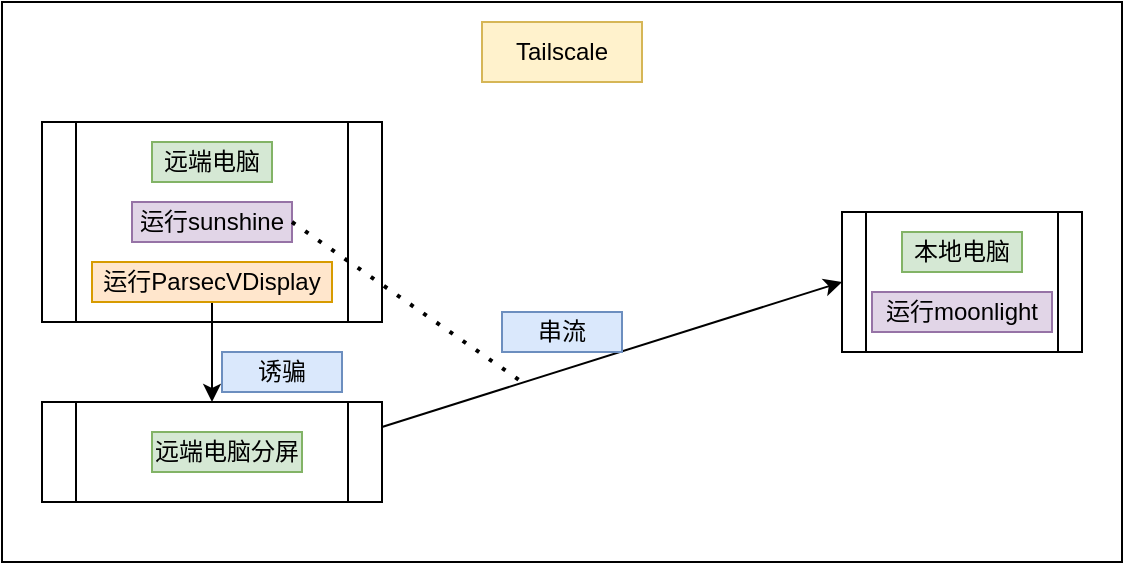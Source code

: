 <mxfile version="25.0.3">
  <diagram name="第 1 页" id="3UHkAFopRm-7_r5-lG0c">
    <mxGraphModel dx="794" dy="466" grid="1" gridSize="10" guides="1" tooltips="1" connect="1" arrows="1" fold="1" page="1" pageScale="1" pageWidth="827" pageHeight="1169" math="0" shadow="0">
      <root>
        <mxCell id="0" />
        <mxCell id="1" parent="0" />
        <mxCell id="ziDhsi5ca6AwWpdhWzap-1" value="" style="rounded=0;whiteSpace=wrap;html=1;" vertex="1" parent="1">
          <mxGeometry x="80" y="30" width="560" height="280" as="geometry" />
        </mxCell>
        <mxCell id="ziDhsi5ca6AwWpdhWzap-2" value="Tailscale" style="text;html=1;align=center;verticalAlign=middle;whiteSpace=wrap;rounded=0;fillColor=#fff2cc;strokeColor=#d6b656;" vertex="1" parent="1">
          <mxGeometry x="320" y="40" width="80" height="30" as="geometry" />
        </mxCell>
        <mxCell id="ziDhsi5ca6AwWpdhWzap-3" value="" style="shape=process;whiteSpace=wrap;html=1;backgroundOutline=1;" vertex="1" parent="1">
          <mxGeometry x="100" y="90" width="170" height="100" as="geometry" />
        </mxCell>
        <mxCell id="ziDhsi5ca6AwWpdhWzap-4" value="" style="shape=process;whiteSpace=wrap;html=1;backgroundOutline=1;" vertex="1" parent="1">
          <mxGeometry x="100" y="230" width="170" height="50" as="geometry" />
        </mxCell>
        <mxCell id="ziDhsi5ca6AwWpdhWzap-5" value="" style="shape=process;whiteSpace=wrap;html=1;backgroundOutline=1;" vertex="1" parent="1">
          <mxGeometry x="500" y="135" width="120" height="70" as="geometry" />
        </mxCell>
        <mxCell id="ziDhsi5ca6AwWpdhWzap-6" value="远端电脑" style="text;html=1;align=center;verticalAlign=middle;whiteSpace=wrap;rounded=0;fillColor=#d5e8d4;strokeColor=#82b366;" vertex="1" parent="1">
          <mxGeometry x="155" y="100" width="60" height="20" as="geometry" />
        </mxCell>
        <mxCell id="ziDhsi5ca6AwWpdhWzap-7" value="本地电脑" style="text;html=1;align=center;verticalAlign=middle;whiteSpace=wrap;rounded=0;fillColor=#d5e8d4;strokeColor=#82b366;" vertex="1" parent="1">
          <mxGeometry x="530" y="145" width="60" height="20" as="geometry" />
        </mxCell>
        <mxCell id="ziDhsi5ca6AwWpdhWzap-8" value="运行sunshine" style="text;html=1;align=center;verticalAlign=middle;whiteSpace=wrap;rounded=0;fillColor=#e1d5e7;strokeColor=#9673a6;" vertex="1" parent="1">
          <mxGeometry x="145" y="130" width="80" height="20" as="geometry" />
        </mxCell>
        <mxCell id="ziDhsi5ca6AwWpdhWzap-12" style="edgeStyle=orthogonalEdgeStyle;rounded=0;orthogonalLoop=1;jettySize=auto;html=1;exitX=0.5;exitY=1;exitDx=0;exitDy=0;" edge="1" parent="1" source="ziDhsi5ca6AwWpdhWzap-9" target="ziDhsi5ca6AwWpdhWzap-4">
          <mxGeometry relative="1" as="geometry" />
        </mxCell>
        <mxCell id="ziDhsi5ca6AwWpdhWzap-9" value="运行ParsecVDisplay" style="text;html=1;align=center;verticalAlign=middle;whiteSpace=wrap;rounded=0;fillColor=#ffe6cc;strokeColor=#d79b00;" vertex="1" parent="1">
          <mxGeometry x="125" y="160" width="120" height="20" as="geometry" />
        </mxCell>
        <mxCell id="ziDhsi5ca6AwWpdhWzap-10" value="运行moonlight" style="text;html=1;align=center;verticalAlign=middle;whiteSpace=wrap;rounded=0;fillColor=#e1d5e7;strokeColor=#9673a6;" vertex="1" parent="1">
          <mxGeometry x="515" y="175" width="90" height="20" as="geometry" />
        </mxCell>
        <mxCell id="ziDhsi5ca6AwWpdhWzap-16" value="远端电脑分屏" style="text;html=1;align=center;verticalAlign=middle;whiteSpace=wrap;rounded=0;fillColor=#d5e8d4;strokeColor=#82b366;" vertex="1" parent="1">
          <mxGeometry x="155" y="245" width="75" height="20" as="geometry" />
        </mxCell>
        <mxCell id="ziDhsi5ca6AwWpdhWzap-17" value="诱骗" style="text;html=1;align=center;verticalAlign=middle;whiteSpace=wrap;rounded=0;fillColor=#dae8fc;strokeColor=#6c8ebf;" vertex="1" parent="1">
          <mxGeometry x="190" y="205" width="60" height="20" as="geometry" />
        </mxCell>
        <mxCell id="ziDhsi5ca6AwWpdhWzap-18" value="" style="endArrow=classic;html=1;rounded=0;exitX=1;exitY=0.25;exitDx=0;exitDy=0;entryX=0;entryY=0.5;entryDx=0;entryDy=0;" edge="1" parent="1" source="ziDhsi5ca6AwWpdhWzap-4" target="ziDhsi5ca6AwWpdhWzap-5">
          <mxGeometry width="50" height="50" relative="1" as="geometry">
            <mxPoint x="380" y="170" as="sourcePoint" />
            <mxPoint x="430" y="120" as="targetPoint" />
          </mxGeometry>
        </mxCell>
        <mxCell id="ziDhsi5ca6AwWpdhWzap-19" value="" style="endArrow=none;dashed=1;html=1;dashPattern=1 3;strokeWidth=2;rounded=0;exitX=1;exitY=0.5;exitDx=0;exitDy=0;" edge="1" parent="1" source="ziDhsi5ca6AwWpdhWzap-8">
          <mxGeometry width="50" height="50" relative="1" as="geometry">
            <mxPoint x="380" y="170" as="sourcePoint" />
            <mxPoint x="340" y="220" as="targetPoint" />
          </mxGeometry>
        </mxCell>
        <mxCell id="ziDhsi5ca6AwWpdhWzap-20" value="串流" style="text;html=1;align=center;verticalAlign=middle;whiteSpace=wrap;rounded=0;fillColor=#dae8fc;strokeColor=#6c8ebf;" vertex="1" parent="1">
          <mxGeometry x="330" y="185" width="60" height="20" as="geometry" />
        </mxCell>
      </root>
    </mxGraphModel>
  </diagram>
</mxfile>
